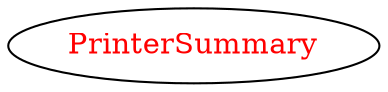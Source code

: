 digraph dependencyGraph {
 concentrate=true;
 ranksep="2.0";
 rankdir="LR"; 
 splines="ortho";
"PrinterSummary" [fontcolor="red"];
}